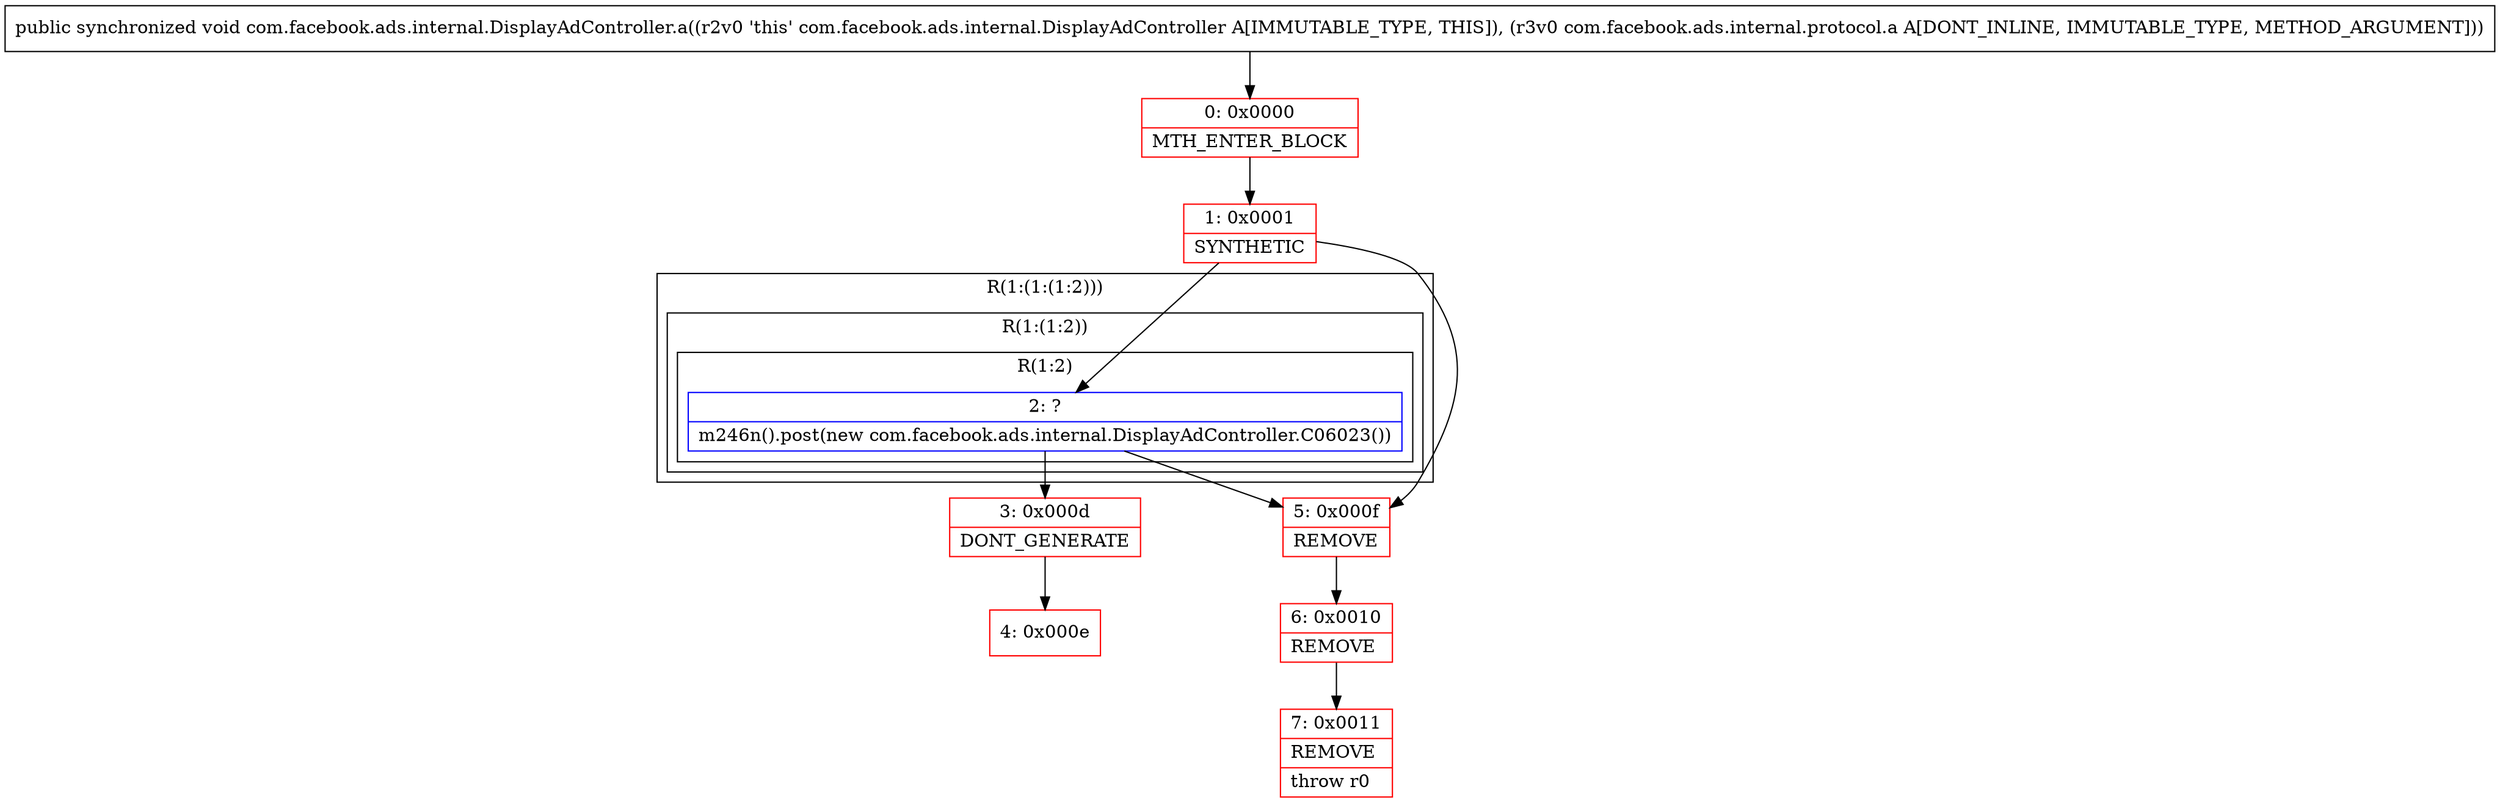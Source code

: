digraph "CFG forcom.facebook.ads.internal.DisplayAdController.a(Lcom\/facebook\/ads\/internal\/protocol\/a;)V" {
subgraph cluster_Region_1824194275 {
label = "R(1:(1:(1:2)))";
node [shape=record,color=blue];
subgraph cluster_Region_2061871084 {
label = "R(1:(1:2))";
node [shape=record,color=blue];
subgraph cluster_Region_435193748 {
label = "R(1:2)";
node [shape=record,color=blue];
Node_2 [shape=record,label="{2\:\ ?|m246n().post(new com.facebook.ads.internal.DisplayAdController.C06023())\l}"];
}
}
}
Node_0 [shape=record,color=red,label="{0\:\ 0x0000|MTH_ENTER_BLOCK\l}"];
Node_1 [shape=record,color=red,label="{1\:\ 0x0001|SYNTHETIC\l}"];
Node_3 [shape=record,color=red,label="{3\:\ 0x000d|DONT_GENERATE\l}"];
Node_4 [shape=record,color=red,label="{4\:\ 0x000e}"];
Node_5 [shape=record,color=red,label="{5\:\ 0x000f|REMOVE\l}"];
Node_6 [shape=record,color=red,label="{6\:\ 0x0010|REMOVE\l}"];
Node_7 [shape=record,color=red,label="{7\:\ 0x0011|REMOVE\l|throw r0\l}"];
MethodNode[shape=record,label="{public synchronized void com.facebook.ads.internal.DisplayAdController.a((r2v0 'this' com.facebook.ads.internal.DisplayAdController A[IMMUTABLE_TYPE, THIS]), (r3v0 com.facebook.ads.internal.protocol.a A[DONT_INLINE, IMMUTABLE_TYPE, METHOD_ARGUMENT])) }"];
MethodNode -> Node_0;
Node_2 -> Node_3;
Node_2 -> Node_5;
Node_0 -> Node_1;
Node_1 -> Node_2;
Node_1 -> Node_5;
Node_3 -> Node_4;
Node_5 -> Node_6;
Node_6 -> Node_7;
}

